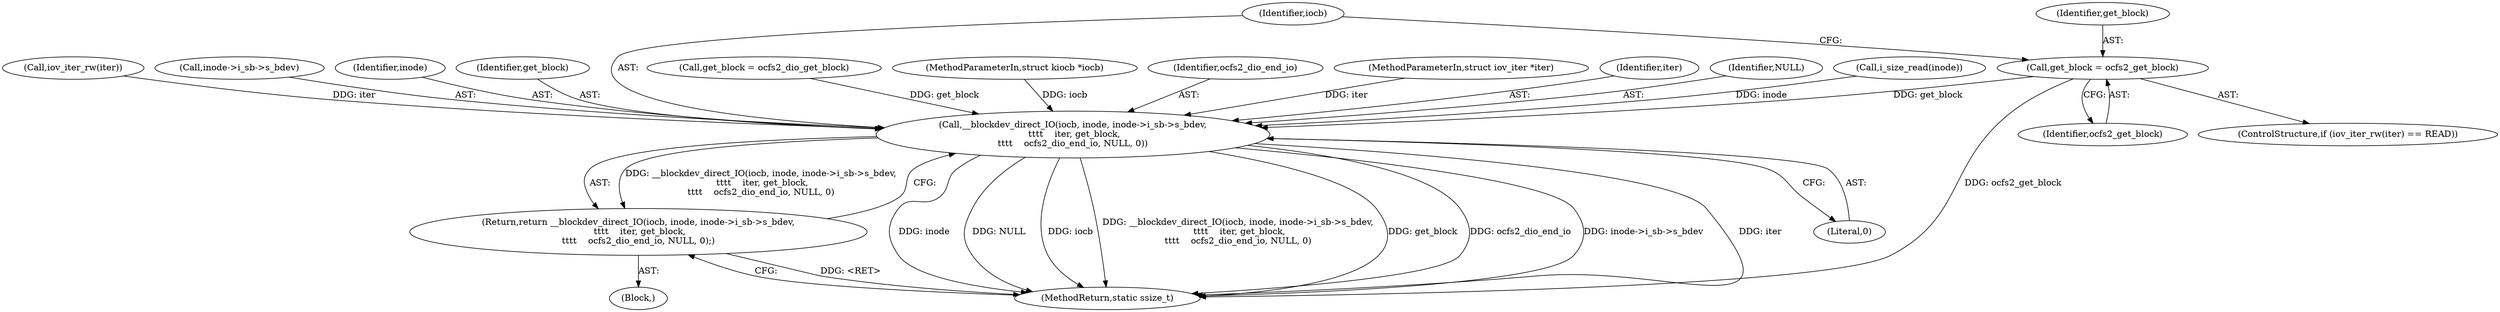digraph "0_linux_3e4c56d41eef5595035872a2ec5a483f42e8917f_0@pointer" {
"1000159" [label="(Call,get_block = ocfs2_get_block)"];
"1000167" [label="(Call,__blockdev_direct_IO(iocb, inode, inode->i_sb->s_bdev,\n \t\t\t\t    iter, get_block,\n\t\t\t\t    ocfs2_dio_end_io, NULL, 0))"];
"1000166" [label="(Return,return __blockdev_direct_IO(iocb, inode, inode->i_sb->s_bdev,\n \t\t\t\t    iter, get_block,\n\t\t\t\t    ocfs2_dio_end_io, NULL, 0);)"];
"1000163" [label="(Call,get_block = ocfs2_dio_get_block)"];
"1000159" [label="(Call,get_block = ocfs2_get_block)"];
"1000103" [label="(MethodParameterIn,struct kiocb *iocb)"];
"1000177" [label="(Identifier,ocfs2_dio_end_io)"];
"1000104" [label="(MethodParameterIn,struct iov_iter *iter)"];
"1000167" [label="(Call,__blockdev_direct_IO(iocb, inode, inode->i_sb->s_bdev,\n \t\t\t\t    iter, get_block,\n\t\t\t\t    ocfs2_dio_end_io, NULL, 0))"];
"1000156" [label="(Call,iov_iter_rw(iter))"];
"1000170" [label="(Call,inode->i_sb->s_bdev)"];
"1000160" [label="(Identifier,get_block)"];
"1000105" [label="(Block,)"];
"1000169" [label="(Identifier,inode)"];
"1000176" [label="(Identifier,get_block)"];
"1000161" [label="(Identifier,ocfs2_get_block)"];
"1000180" [label="(MethodReturn,static ssize_t)"];
"1000168" [label="(Identifier,iocb)"];
"1000175" [label="(Identifier,iter)"];
"1000154" [label="(ControlStructure,if (iov_iter_rw(iter) == READ))"];
"1000166" [label="(Return,return __blockdev_direct_IO(iocb, inode, inode->i_sb->s_bdev,\n \t\t\t\t    iter, get_block,\n\t\t\t\t    ocfs2_dio_end_io, NULL, 0);)"];
"1000178" [label="(Identifier,NULL)"];
"1000147" [label="(Call,i_size_read(inode))"];
"1000179" [label="(Literal,0)"];
"1000159" -> "1000154"  [label="AST: "];
"1000159" -> "1000161"  [label="CFG: "];
"1000160" -> "1000159"  [label="AST: "];
"1000161" -> "1000159"  [label="AST: "];
"1000168" -> "1000159"  [label="CFG: "];
"1000159" -> "1000180"  [label="DDG: ocfs2_get_block"];
"1000159" -> "1000167"  [label="DDG: get_block"];
"1000167" -> "1000166"  [label="AST: "];
"1000167" -> "1000179"  [label="CFG: "];
"1000168" -> "1000167"  [label="AST: "];
"1000169" -> "1000167"  [label="AST: "];
"1000170" -> "1000167"  [label="AST: "];
"1000175" -> "1000167"  [label="AST: "];
"1000176" -> "1000167"  [label="AST: "];
"1000177" -> "1000167"  [label="AST: "];
"1000178" -> "1000167"  [label="AST: "];
"1000179" -> "1000167"  [label="AST: "];
"1000166" -> "1000167"  [label="CFG: "];
"1000167" -> "1000180"  [label="DDG: inode"];
"1000167" -> "1000180"  [label="DDG: NULL"];
"1000167" -> "1000180"  [label="DDG: iocb"];
"1000167" -> "1000180"  [label="DDG: __blockdev_direct_IO(iocb, inode, inode->i_sb->s_bdev,\n \t\t\t\t    iter, get_block,\n\t\t\t\t    ocfs2_dio_end_io, NULL, 0)"];
"1000167" -> "1000180"  [label="DDG: get_block"];
"1000167" -> "1000180"  [label="DDG: ocfs2_dio_end_io"];
"1000167" -> "1000180"  [label="DDG: inode->i_sb->s_bdev"];
"1000167" -> "1000180"  [label="DDG: iter"];
"1000167" -> "1000166"  [label="DDG: __blockdev_direct_IO(iocb, inode, inode->i_sb->s_bdev,\n \t\t\t\t    iter, get_block,\n\t\t\t\t    ocfs2_dio_end_io, NULL, 0)"];
"1000103" -> "1000167"  [label="DDG: iocb"];
"1000147" -> "1000167"  [label="DDG: inode"];
"1000156" -> "1000167"  [label="DDG: iter"];
"1000104" -> "1000167"  [label="DDG: iter"];
"1000163" -> "1000167"  [label="DDG: get_block"];
"1000166" -> "1000105"  [label="AST: "];
"1000180" -> "1000166"  [label="CFG: "];
"1000166" -> "1000180"  [label="DDG: <RET>"];
}
